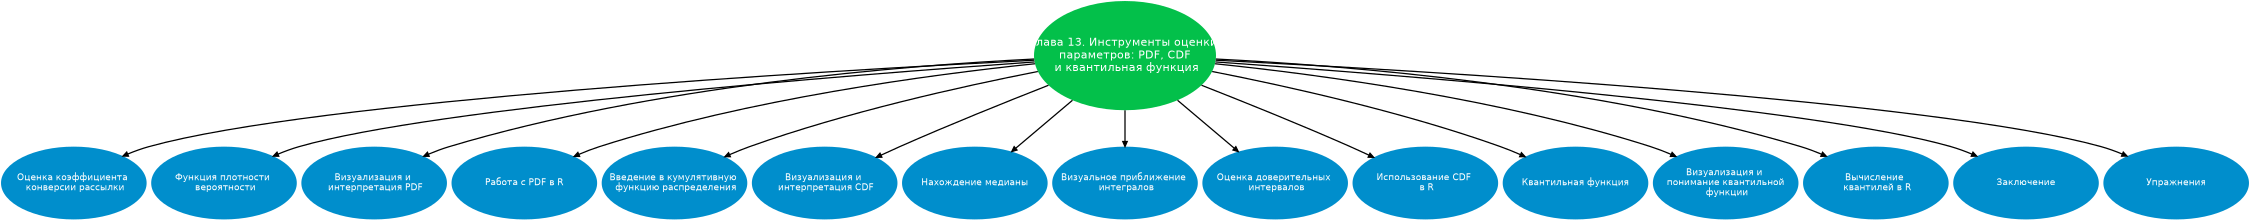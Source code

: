 digraph MindMap {
  dpi=300;
  size = "15";
  fontname="Helvetica";
  graph [ranksep=2];

  node [
    shape=ellipse
    style=filled
    fillcolor="#03C04A"
    fontname=Helvetica
    fontsize=50
    fontcolor="#FFFFFF"
    width=10
    height=6
    penwidth=0
    fixedsize=true
    ];
  edge [
    arrowhead=normal
    arrowsize=2
    penwidth=5
    ];

  root [ label="Глава 13. Инструменты оценки \n параметров: PDF, CDF \n и квантильная функция" fontsize=45];
  
  node [
    fontsize=36
    fillcolor="#008ECC"
    width=8
    height=4
    ];
  
  11 [ label="Оценка коэффициента \n конверсии рассылки" ];
  12 [ label="Функция плотности \n вероятности" ];
  13 [ label="Визуализация и \n интерпретация PDF" ];
  14 [ label="Работа с PDF в R" ];
  15 [ label="Введение в кумулятивную \n функцию распределения" ];
  16 [ label="Визуализация и \n интерпретация CDF" ];
  17 [ label="Нахождение медианы" ];
  18 [ label="Визуальное приближение \n интегралов" ];
  19 [ label="Оценка доверительных \n интервалов" ];
  20 [ label="Использование CDF \n в R" ];
  21 [ label="Квантильная функция" ];
  22 [ label="Визуализация и \n понимание квантильной \n функции" ];
  23 [ label="Вычисление \n квантилей в R" ];
  24 [ label="Заключение" ];
  25 [ label="Упражнения" ];
   
  root->{ 11 12 13 14 15 16 17 18 19 20 21 22 23 24 25 };

}

